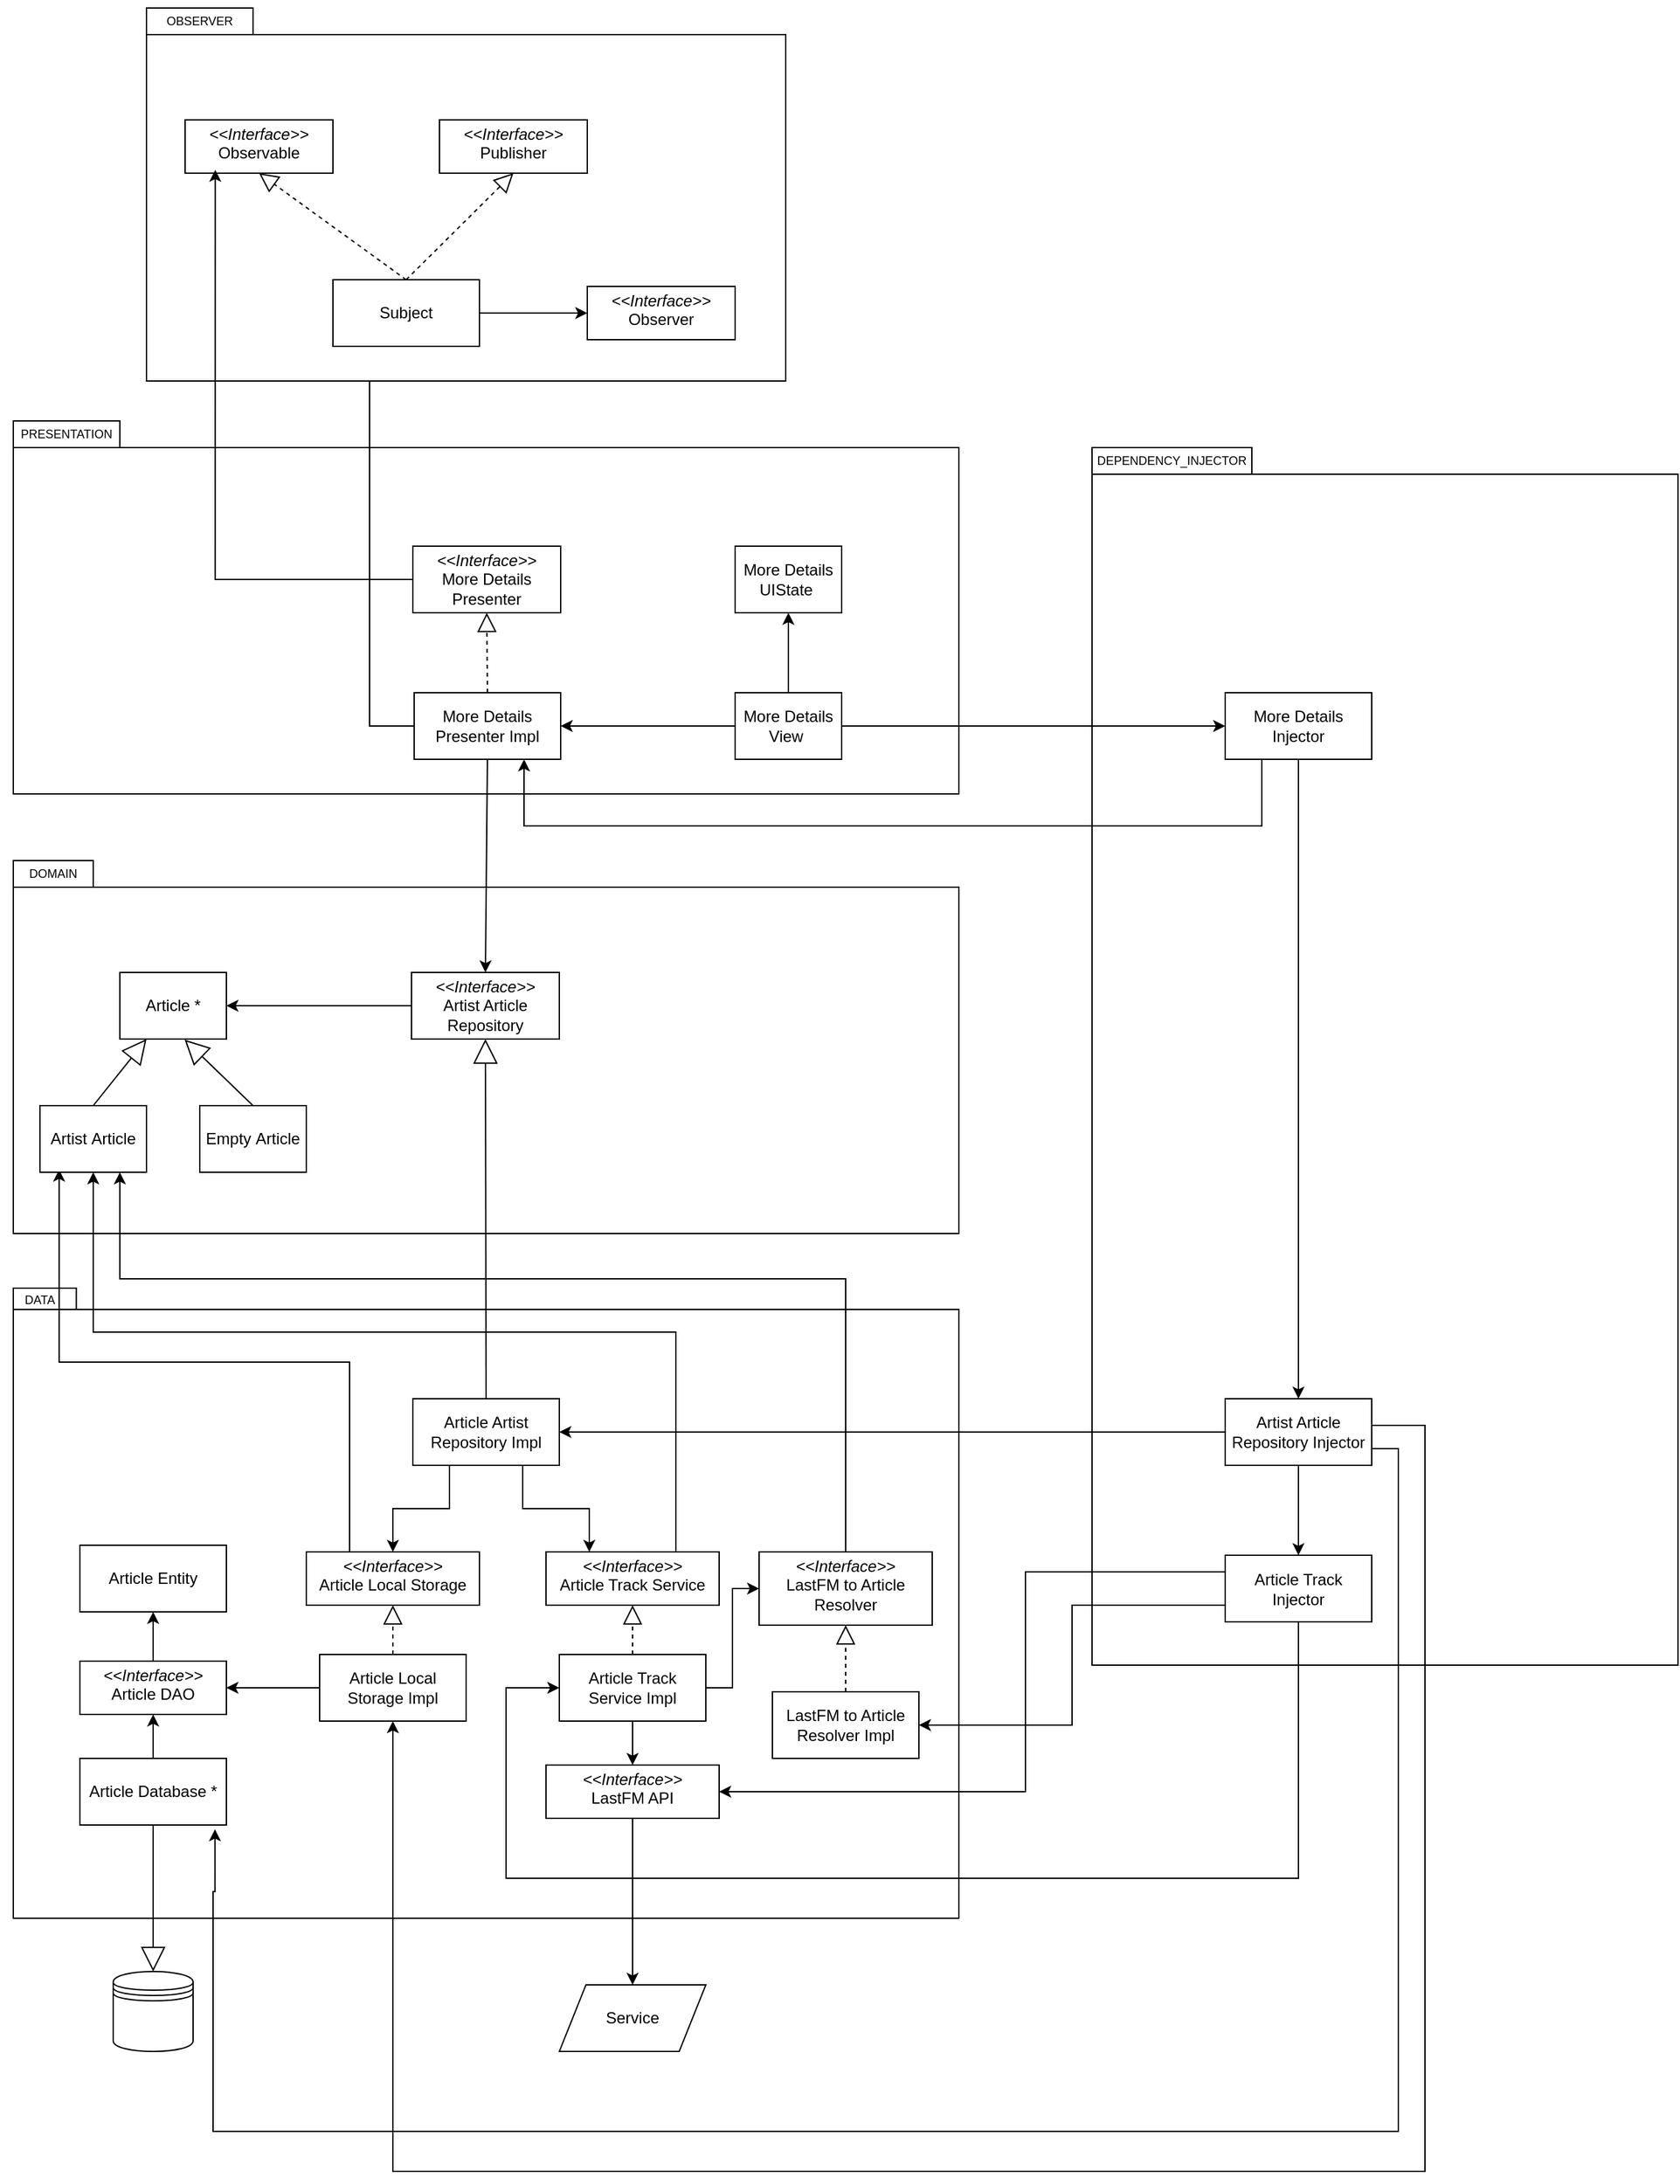 <mxfile version="24.2.3" type="device">
  <diagram id="C5RBs43oDa-KdzZeNtuy" name="Page-1">
    <mxGraphModel dx="4897" dy="4461" grid="1" gridSize="10" guides="1" tooltips="1" connect="1" arrows="1" fold="1" page="1" pageScale="1" pageWidth="827" pageHeight="1169" math="0" shadow="0">
      <root>
        <mxCell id="WIyWlLk6GJQsqaUBKTNV-0" />
        <mxCell id="WIyWlLk6GJQsqaUBKTNV-1" parent="WIyWlLk6GJQsqaUBKTNV-0" />
        <mxCell id="ISupGkMPQCeLkf7W93xA-0" value="" style="shape=folder;fontStyle=1;spacingTop=10;tabWidth=40;tabHeight=16&#xa;;tabPosition=left;tabText=&quot;data&quot;;html=1;whiteSpace=wrap;" vertex="1" parent="WIyWlLk6GJQsqaUBKTNV-1">
          <mxGeometry x="40" y="-453" width="710" height="473" as="geometry" />
        </mxCell>
        <mxCell id="ISupGkMPQCeLkf7W93xA-1" value="&lt;font style=&quot;font-size: 9px;&quot;&gt;DATA&lt;/font&gt;" style="text;html=1;align=center;verticalAlign=middle;whiteSpace=wrap;rounded=0;" vertex="1" parent="WIyWlLk6GJQsqaUBKTNV-1">
          <mxGeometry x="30" y="-460" width="60" height="30" as="geometry" />
        </mxCell>
        <mxCell id="ISupGkMPQCeLkf7W93xA-2" value="" style="shape=folder;fontStyle=1;spacingTop=10;tabWidth=60;tabHeight=20;tabPosition=left;tabText=&quot;data&quot;;html=1;whiteSpace=wrap;" vertex="1" parent="WIyWlLk6GJQsqaUBKTNV-1">
          <mxGeometry x="40" y="-774" width="710" height="280" as="geometry" />
        </mxCell>
        <mxCell id="ISupGkMPQCeLkf7W93xA-3" value="&lt;font style=&quot;font-size: 9px;&quot;&gt;DOMAIN&lt;/font&gt;" style="text;html=1;align=center;verticalAlign=middle;whiteSpace=wrap;rounded=0;" vertex="1" parent="WIyWlLk6GJQsqaUBKTNV-1">
          <mxGeometry x="40" y="-780" width="60" height="30" as="geometry" />
        </mxCell>
        <mxCell id="ISupGkMPQCeLkf7W93xA-4" value="" style="shape=folder;fontStyle=1;spacingTop=10;tabWidth=80;tabHeight=20;tabPosition=left;tabText=&quot;data&quot;;html=1;whiteSpace=wrap;" vertex="1" parent="WIyWlLk6GJQsqaUBKTNV-1">
          <mxGeometry x="40" y="-1104" width="710" height="280" as="geometry" />
        </mxCell>
        <mxCell id="ISupGkMPQCeLkf7W93xA-5" value="&lt;font style=&quot;font-size: 9px;&quot;&gt;PRESENTATION&lt;/font&gt;" style="text;html=1;align=center;verticalAlign=middle;whiteSpace=wrap;rounded=0;" vertex="1" parent="WIyWlLk6GJQsqaUBKTNV-1">
          <mxGeometry x="50" y="-1110" width="60" height="30" as="geometry" />
        </mxCell>
        <mxCell id="ISupGkMPQCeLkf7W93xA-6" value="" style="shape=folder;fontStyle=1;spacingTop=10;tabWidth=120;tabHeight=20;tabPosition=left;tabText=&quot;data&quot;;html=1;whiteSpace=wrap;" vertex="1" parent="WIyWlLk6GJQsqaUBKTNV-1">
          <mxGeometry x="850" y="-1084" width="440" height="914" as="geometry" />
        </mxCell>
        <mxCell id="ISupGkMPQCeLkf7W93xA-7" value="&lt;font style=&quot;font-size: 9px;&quot;&gt;DEPENDENCY_INJECTOR&lt;/font&gt;" style="text;html=1;align=center;verticalAlign=middle;whiteSpace=wrap;rounded=0;" vertex="1" parent="WIyWlLk6GJQsqaUBKTNV-1">
          <mxGeometry x="880" y="-1090" width="60" height="30" as="geometry" />
        </mxCell>
        <mxCell id="ISupGkMPQCeLkf7W93xA-24" style="edgeStyle=orthogonalEdgeStyle;rounded=0;orthogonalLoop=1;jettySize=auto;html=1;exitX=0.5;exitY=0;exitDx=0;exitDy=0;entryX=0.5;entryY=1;entryDx=0;entryDy=0;" edge="1" parent="WIyWlLk6GJQsqaUBKTNV-1" source="ISupGkMPQCeLkf7W93xA-10" target="ISupGkMPQCeLkf7W93xA-23">
          <mxGeometry relative="1" as="geometry" />
        </mxCell>
        <mxCell id="ISupGkMPQCeLkf7W93xA-10" value="Article Database *" style="html=1;whiteSpace=wrap;" vertex="1" parent="WIyWlLk6GJQsqaUBKTNV-1">
          <mxGeometry x="90" y="-100" width="110" height="50" as="geometry" />
        </mxCell>
        <mxCell id="ISupGkMPQCeLkf7W93xA-15" value="" style="shape=datastore;whiteSpace=wrap;html=1;" vertex="1" parent="WIyWlLk6GJQsqaUBKTNV-1">
          <mxGeometry x="115" y="60" width="60" height="60" as="geometry" />
        </mxCell>
        <mxCell id="ISupGkMPQCeLkf7W93xA-17" value="" style="endArrow=block;endSize=16;endFill=0;html=1;rounded=0;exitX=0.5;exitY=1;exitDx=0;exitDy=0;entryX=0.5;entryY=0;entryDx=0;entryDy=0;" edge="1" parent="WIyWlLk6GJQsqaUBKTNV-1" source="ISupGkMPQCeLkf7W93xA-10" target="ISupGkMPQCeLkf7W93xA-15">
          <mxGeometry width="160" relative="1" as="geometry">
            <mxPoint x="254" y="-50" as="sourcePoint" />
            <mxPoint x="414" y="-50" as="targetPoint" />
          </mxGeometry>
        </mxCell>
        <mxCell id="ISupGkMPQCeLkf7W93xA-21" value="Article Entity" style="html=1;whiteSpace=wrap;" vertex="1" parent="WIyWlLk6GJQsqaUBKTNV-1">
          <mxGeometry x="90" y="-260" width="110" height="50" as="geometry" />
        </mxCell>
        <mxCell id="ISupGkMPQCeLkf7W93xA-25" style="edgeStyle=orthogonalEdgeStyle;rounded=0;orthogonalLoop=1;jettySize=auto;html=1;exitX=0.5;exitY=0;exitDx=0;exitDy=0;entryX=0.5;entryY=1;entryDx=0;entryDy=0;" edge="1" parent="WIyWlLk6GJQsqaUBKTNV-1" source="ISupGkMPQCeLkf7W93xA-23" target="ISupGkMPQCeLkf7W93xA-21">
          <mxGeometry relative="1" as="geometry" />
        </mxCell>
        <mxCell id="ISupGkMPQCeLkf7W93xA-23" value="&lt;p style=&quot;margin:0px;margin-top:4px;text-align:center;&quot;&gt;&lt;i&gt;&amp;lt;&amp;lt;Interface&amp;gt;&amp;gt;&lt;/i&gt;&lt;br&gt;Article DAO&lt;/p&gt;&lt;p style=&quot;margin:0px;margin-left:4px;&quot;&gt;&lt;br&gt;&lt;/p&gt;" style="verticalAlign=top;align=left;overflow=fill;html=1;whiteSpace=wrap;" vertex="1" parent="WIyWlLk6GJQsqaUBKTNV-1">
          <mxGeometry x="90" y="-173" width="110" height="40" as="geometry" />
        </mxCell>
        <mxCell id="ISupGkMPQCeLkf7W93xA-63" style="edgeStyle=orthogonalEdgeStyle;rounded=0;orthogonalLoop=1;jettySize=auto;html=1;exitX=0.25;exitY=0;exitDx=0;exitDy=0;entryX=0.18;entryY=0.959;entryDx=0;entryDy=0;entryPerimeter=0;" edge="1" parent="WIyWlLk6GJQsqaUBKTNV-1" source="ISupGkMPQCeLkf7W93xA-26" target="ISupGkMPQCeLkf7W93xA-47">
          <mxGeometry relative="1" as="geometry" />
        </mxCell>
        <mxCell id="ISupGkMPQCeLkf7W93xA-26" value="&lt;p style=&quot;margin:0px;margin-top:4px;text-align:center;&quot;&gt;&lt;i&gt;&amp;lt;&amp;lt;Interface&amp;gt;&amp;gt;&lt;/i&gt;&lt;br&gt;Article Local Storage&lt;/p&gt;&lt;p style=&quot;margin:0px;margin-left:4px;&quot;&gt;&lt;br&gt;&lt;/p&gt;" style="verticalAlign=top;align=left;overflow=fill;html=1;whiteSpace=wrap;" vertex="1" parent="WIyWlLk6GJQsqaUBKTNV-1">
          <mxGeometry x="260" y="-255" width="130" height="40" as="geometry" />
        </mxCell>
        <mxCell id="ISupGkMPQCeLkf7W93xA-31" style="edgeStyle=orthogonalEdgeStyle;rounded=0;orthogonalLoop=1;jettySize=auto;html=1;exitX=0;exitY=0.5;exitDx=0;exitDy=0;entryX=1;entryY=0.5;entryDx=0;entryDy=0;" edge="1" parent="WIyWlLk6GJQsqaUBKTNV-1" source="ISupGkMPQCeLkf7W93xA-28" target="ISupGkMPQCeLkf7W93xA-23">
          <mxGeometry relative="1" as="geometry" />
        </mxCell>
        <mxCell id="ISupGkMPQCeLkf7W93xA-28" value="Article Local Storage Impl" style="html=1;whiteSpace=wrap;" vertex="1" parent="WIyWlLk6GJQsqaUBKTNV-1">
          <mxGeometry x="270" y="-178" width="110" height="50" as="geometry" />
        </mxCell>
        <mxCell id="ISupGkMPQCeLkf7W93xA-30" value="" style="endArrow=block;dashed=1;endFill=0;endSize=12;html=1;rounded=0;entryX=0.5;entryY=1;entryDx=0;entryDy=0;exitX=0.5;exitY=0;exitDx=0;exitDy=0;" edge="1" parent="WIyWlLk6GJQsqaUBKTNV-1" source="ISupGkMPQCeLkf7W93xA-28" target="ISupGkMPQCeLkf7W93xA-26">
          <mxGeometry width="160" relative="1" as="geometry">
            <mxPoint x="325" y="-340" as="sourcePoint" />
            <mxPoint x="480" y="-260" as="targetPoint" />
          </mxGeometry>
        </mxCell>
        <mxCell id="ISupGkMPQCeLkf7W93xA-64" style="edgeStyle=orthogonalEdgeStyle;rounded=0;orthogonalLoop=1;jettySize=auto;html=1;exitX=0.75;exitY=0;exitDx=0;exitDy=0;entryX=0.5;entryY=1;entryDx=0;entryDy=0;" edge="1" parent="WIyWlLk6GJQsqaUBKTNV-1" source="ISupGkMPQCeLkf7W93xA-32" target="ISupGkMPQCeLkf7W93xA-47">
          <mxGeometry relative="1" as="geometry">
            <Array as="points">
              <mxPoint x="538" y="-420" />
              <mxPoint x="100" y="-420" />
            </Array>
          </mxGeometry>
        </mxCell>
        <mxCell id="ISupGkMPQCeLkf7W93xA-32" value="&lt;p style=&quot;margin:0px;margin-top:4px;text-align:center;&quot;&gt;&lt;i&gt;&amp;lt;&amp;lt;Interface&amp;gt;&amp;gt;&lt;/i&gt;&lt;br&gt;Article Track Service&lt;/p&gt;&lt;p style=&quot;margin:0px;margin-left:4px;&quot;&gt;&lt;br&gt;&lt;/p&gt;" style="verticalAlign=top;align=left;overflow=fill;html=1;whiteSpace=wrap;" vertex="1" parent="WIyWlLk6GJQsqaUBKTNV-1">
          <mxGeometry x="440" y="-255" width="130" height="40" as="geometry" />
        </mxCell>
        <mxCell id="ISupGkMPQCeLkf7W93xA-36" style="edgeStyle=orthogonalEdgeStyle;rounded=0;orthogonalLoop=1;jettySize=auto;html=1;exitX=0.5;exitY=1;exitDx=0;exitDy=0;entryX=0.5;entryY=0;entryDx=0;entryDy=0;" edge="1" parent="WIyWlLk6GJQsqaUBKTNV-1" source="ISupGkMPQCeLkf7W93xA-33" target="ISupGkMPQCeLkf7W93xA-35">
          <mxGeometry relative="1" as="geometry" />
        </mxCell>
        <mxCell id="ISupGkMPQCeLkf7W93xA-42" style="edgeStyle=orthogonalEdgeStyle;rounded=0;orthogonalLoop=1;jettySize=auto;html=1;exitX=1;exitY=0.5;exitDx=0;exitDy=0;entryX=0;entryY=0.5;entryDx=0;entryDy=0;" edge="1" parent="WIyWlLk6GJQsqaUBKTNV-1" source="ISupGkMPQCeLkf7W93xA-33" target="ISupGkMPQCeLkf7W93xA-37">
          <mxGeometry relative="1" as="geometry" />
        </mxCell>
        <mxCell id="ISupGkMPQCeLkf7W93xA-33" value="Article Track Service Impl" style="html=1;whiteSpace=wrap;" vertex="1" parent="WIyWlLk6GJQsqaUBKTNV-1">
          <mxGeometry x="450" y="-178" width="110" height="50" as="geometry" />
        </mxCell>
        <mxCell id="ISupGkMPQCeLkf7W93xA-34" value="" style="endArrow=block;dashed=1;endFill=0;endSize=12;html=1;rounded=0;entryX=0.5;entryY=1;entryDx=0;entryDy=0;exitX=0.5;exitY=0;exitDx=0;exitDy=0;" edge="1" parent="WIyWlLk6GJQsqaUBKTNV-1" source="ISupGkMPQCeLkf7W93xA-33" target="ISupGkMPQCeLkf7W93xA-32">
          <mxGeometry width="160" relative="1" as="geometry">
            <mxPoint x="387" y="-330" as="sourcePoint" />
            <mxPoint x="387" y="-365" as="targetPoint" />
          </mxGeometry>
        </mxCell>
        <mxCell id="ISupGkMPQCeLkf7W93xA-45" style="edgeStyle=orthogonalEdgeStyle;rounded=0;orthogonalLoop=1;jettySize=auto;html=1;exitX=0.5;exitY=1;exitDx=0;exitDy=0;entryX=0.5;entryY=0;entryDx=0;entryDy=0;" edge="1" parent="WIyWlLk6GJQsqaUBKTNV-1" source="ISupGkMPQCeLkf7W93xA-35" target="ISupGkMPQCeLkf7W93xA-43">
          <mxGeometry relative="1" as="geometry" />
        </mxCell>
        <mxCell id="ISupGkMPQCeLkf7W93xA-35" value="&lt;p style=&quot;margin:0px;margin-top:4px;text-align:center;&quot;&gt;&lt;i&gt;&amp;lt;&amp;lt;Interface&amp;gt;&amp;gt;&lt;/i&gt;&lt;br&gt;LastFM API&lt;/p&gt;&lt;p style=&quot;margin:0px;margin-left:4px;&quot;&gt;&lt;br&gt;&lt;/p&gt;" style="verticalAlign=top;align=left;overflow=fill;html=1;whiteSpace=wrap;" vertex="1" parent="WIyWlLk6GJQsqaUBKTNV-1">
          <mxGeometry x="440" y="-95" width="130" height="40" as="geometry" />
        </mxCell>
        <mxCell id="ISupGkMPQCeLkf7W93xA-65" style="edgeStyle=orthogonalEdgeStyle;rounded=0;orthogonalLoop=1;jettySize=auto;html=1;exitX=0.5;exitY=0;exitDx=0;exitDy=0;entryX=0.75;entryY=1;entryDx=0;entryDy=0;" edge="1" parent="WIyWlLk6GJQsqaUBKTNV-1" source="ISupGkMPQCeLkf7W93xA-37" target="ISupGkMPQCeLkf7W93xA-47">
          <mxGeometry relative="1" as="geometry">
            <Array as="points">
              <mxPoint x="665" y="-460" />
              <mxPoint x="120" y="-460" />
            </Array>
          </mxGeometry>
        </mxCell>
        <mxCell id="ISupGkMPQCeLkf7W93xA-37" value="&lt;p style=&quot;margin:0px;margin-top:4px;text-align:center;&quot;&gt;&lt;i&gt;&amp;lt;&amp;lt;Interface&amp;gt;&amp;gt;&lt;/i&gt;&lt;br&gt;LastFM to Article Resolver&lt;/p&gt;&lt;p style=&quot;margin:0px;margin-left:4px;&quot;&gt;&lt;br&gt;&lt;/p&gt;" style="verticalAlign=top;align=left;overflow=fill;html=1;whiteSpace=wrap;" vertex="1" parent="WIyWlLk6GJQsqaUBKTNV-1">
          <mxGeometry x="600" y="-255" width="130" height="55" as="geometry" />
        </mxCell>
        <mxCell id="ISupGkMPQCeLkf7W93xA-38" value="LastFM to Article Resolver Impl" style="html=1;whiteSpace=wrap;" vertex="1" parent="WIyWlLk6GJQsqaUBKTNV-1">
          <mxGeometry x="610" y="-150" width="110" height="50" as="geometry" />
        </mxCell>
        <mxCell id="ISupGkMPQCeLkf7W93xA-39" value="" style="endArrow=block;dashed=1;endFill=0;endSize=12;html=1;rounded=0;entryX=0.5;entryY=1;entryDx=0;entryDy=0;exitX=0.5;exitY=0;exitDx=0;exitDy=0;" edge="1" parent="WIyWlLk6GJQsqaUBKTNV-1" source="ISupGkMPQCeLkf7W93xA-38" target="ISupGkMPQCeLkf7W93xA-37">
          <mxGeometry width="160" relative="1" as="geometry">
            <mxPoint x="515" y="-328" as="sourcePoint" />
            <mxPoint x="515" y="-365" as="targetPoint" />
          </mxGeometry>
        </mxCell>
        <mxCell id="ISupGkMPQCeLkf7W93xA-43" value="Service" style="shape=parallelogram;perimeter=parallelogramPerimeter;whiteSpace=wrap;html=1;fixedSize=1;" vertex="1" parent="WIyWlLk6GJQsqaUBKTNV-1">
          <mxGeometry x="450" y="70" width="110" height="50" as="geometry" />
        </mxCell>
        <mxCell id="ISupGkMPQCeLkf7W93xA-46" value="Article *" style="html=1;whiteSpace=wrap;" vertex="1" parent="WIyWlLk6GJQsqaUBKTNV-1">
          <mxGeometry x="120" y="-690" width="80" height="50" as="geometry" />
        </mxCell>
        <mxCell id="ISupGkMPQCeLkf7W93xA-47" value="Artist&amp;nbsp;&lt;span style=&quot;color: rgba(0, 0, 0, 0); font-family: monospace; font-size: 0px; text-align: start; text-wrap: nowrap;&quot;&gt;%3CmxGraphModel%3E%3Croot%3E%3CmxCell%20id%3D%220%22%2F%3E%3CmxCell%20id%3D%221%22%20parent%3D%220%22%2F%3E%3CmxCell%20id%3D%222%22%20value%3D%22Article%20*%22%20style%3D%22html%3D1%3BwhiteSpace%3Dwrap%3B%22%20vertex%3D%221%22%20parent%3D%221%22%3E%3CmxGeometry%20x%3D%22115%22%20y%3D%22-690%22%20width%3D%2280%22%20height%3D%2250%22%20as%3D%22geometry%22%2F%3E%3C%2FmxCell%3E%3C%2Froot%3E%3C%2FmxGraphModel%3E&lt;/span&gt;Article" style="html=1;whiteSpace=wrap;" vertex="1" parent="WIyWlLk6GJQsqaUBKTNV-1">
          <mxGeometry x="60" y="-590" width="80" height="50" as="geometry" />
        </mxCell>
        <mxCell id="ISupGkMPQCeLkf7W93xA-48" value="Empty&amp;nbsp;&lt;span style=&quot;color: rgba(0, 0, 0, 0); font-family: monospace; font-size: 0px; text-align: start; text-wrap: nowrap;&quot;&gt;%3CmxGraphModel%3E%3Croot%3E%3CmxCell%20id%3D%220%22%2F%3E%3CmxCell%20id%3D%221%22%20parent%3D%220%22%2F%3E%3CmxCell%20id%3D%222%22%20value%3D%22Article%20*%22%20style%3D%22html%3D1%3BwhiteSpace%3Dwrap%3B%22%20vertex%3D%221%22%20parent%3D%221%22%3E%3CmxGeometry%20x%3D%22115%22%20y%3D%22-690%22%20width%3D%2280%22%20height%3D%2250%22%20as%3D%22geometry%22%2F%3E%3C%2FmxCell%3E%3C%2Froot%3E%3C%2FmxGraphModel%3E&lt;/span&gt;Article" style="html=1;whiteSpace=wrap;" vertex="1" parent="WIyWlLk6GJQsqaUBKTNV-1">
          <mxGeometry x="180" y="-590" width="80" height="50" as="geometry" />
        </mxCell>
        <mxCell id="ISupGkMPQCeLkf7W93xA-49" value="" style="endArrow=block;endSize=16;endFill=0;html=1;rounded=0;entryX=0.25;entryY=1;entryDx=0;entryDy=0;exitX=0.5;exitY=0;exitDx=0;exitDy=0;" edge="1" parent="WIyWlLk6GJQsqaUBKTNV-1" source="ISupGkMPQCeLkf7W93xA-47" target="ISupGkMPQCeLkf7W93xA-46">
          <mxGeometry width="160" relative="1" as="geometry">
            <mxPoint x="320" y="-560" as="sourcePoint" />
            <mxPoint x="480" y="-560" as="targetPoint" />
          </mxGeometry>
        </mxCell>
        <mxCell id="ISupGkMPQCeLkf7W93xA-50" value="" style="endArrow=block;endSize=16;endFill=0;html=1;rounded=0;entryX=0.608;entryY=1.009;entryDx=0;entryDy=0;exitX=0.5;exitY=0;exitDx=0;exitDy=0;entryPerimeter=0;" edge="1" parent="WIyWlLk6GJQsqaUBKTNV-1" source="ISupGkMPQCeLkf7W93xA-48" target="ISupGkMPQCeLkf7W93xA-46">
          <mxGeometry width="160" relative="1" as="geometry">
            <mxPoint x="110" y="-580" as="sourcePoint" />
            <mxPoint x="145" y="-630" as="targetPoint" />
          </mxGeometry>
        </mxCell>
        <mxCell id="ISupGkMPQCeLkf7W93xA-51" value="&lt;p style=&quot;margin:0px;margin-top:4px;text-align:center;&quot;&gt;&lt;i&gt;&amp;lt;&amp;lt;Interface&amp;gt;&amp;gt;&lt;/i&gt;&lt;br&gt;Artist Article Repository&lt;/p&gt;&lt;p style=&quot;margin:0px;margin-left:4px;&quot;&gt;&lt;br&gt;&lt;/p&gt;" style="verticalAlign=top;align=left;overflow=fill;html=1;whiteSpace=wrap;" vertex="1" parent="WIyWlLk6GJQsqaUBKTNV-1">
          <mxGeometry x="339" y="-690" width="111" height="50" as="geometry" />
        </mxCell>
        <mxCell id="ISupGkMPQCeLkf7W93xA-52" style="rounded=0;orthogonalLoop=1;jettySize=auto;html=1;exitX=0;exitY=0.5;exitDx=0;exitDy=0;entryX=1;entryY=0.5;entryDx=0;entryDy=0;" edge="1" parent="WIyWlLk6GJQsqaUBKTNV-1" source="ISupGkMPQCeLkf7W93xA-51" target="ISupGkMPQCeLkf7W93xA-46">
          <mxGeometry relative="1" as="geometry" />
        </mxCell>
        <mxCell id="ISupGkMPQCeLkf7W93xA-61" style="edgeStyle=orthogonalEdgeStyle;rounded=0;orthogonalLoop=1;jettySize=auto;html=1;exitX=0.25;exitY=1;exitDx=0;exitDy=0;entryX=0.5;entryY=0;entryDx=0;entryDy=0;" edge="1" parent="WIyWlLk6GJQsqaUBKTNV-1" source="ISupGkMPQCeLkf7W93xA-53" target="ISupGkMPQCeLkf7W93xA-26">
          <mxGeometry relative="1" as="geometry" />
        </mxCell>
        <mxCell id="ISupGkMPQCeLkf7W93xA-62" style="edgeStyle=orthogonalEdgeStyle;rounded=0;orthogonalLoop=1;jettySize=auto;html=1;exitX=0.75;exitY=1;exitDx=0;exitDy=0;entryX=0.25;entryY=0;entryDx=0;entryDy=0;" edge="1" parent="WIyWlLk6GJQsqaUBKTNV-1" source="ISupGkMPQCeLkf7W93xA-53" target="ISupGkMPQCeLkf7W93xA-32">
          <mxGeometry relative="1" as="geometry" />
        </mxCell>
        <mxCell id="ISupGkMPQCeLkf7W93xA-53" value="Article Artist Repository Impl" style="html=1;whiteSpace=wrap;" vertex="1" parent="WIyWlLk6GJQsqaUBKTNV-1">
          <mxGeometry x="340" y="-370" width="110" height="50" as="geometry" />
        </mxCell>
        <mxCell id="ISupGkMPQCeLkf7W93xA-57" value="" style="endArrow=block;endSize=16;endFill=0;html=1;rounded=0;entryX=0.5;entryY=1;entryDx=0;entryDy=0;exitX=0.5;exitY=0;exitDx=0;exitDy=0;" edge="1" parent="WIyWlLk6GJQsqaUBKTNV-1" source="ISupGkMPQCeLkf7W93xA-53" target="ISupGkMPQCeLkf7W93xA-51">
          <mxGeometry width="160" relative="1" as="geometry">
            <mxPoint x="230" y="-580" as="sourcePoint" />
            <mxPoint x="179" y="-630" as="targetPoint" />
          </mxGeometry>
        </mxCell>
        <mxCell id="ISupGkMPQCeLkf7W93xA-67" value="&lt;p style=&quot;margin:0px;margin-top:4px;text-align:center;&quot;&gt;&lt;i&gt;&amp;lt;&amp;lt;Interface&amp;gt;&amp;gt;&lt;/i&gt;&lt;br&gt;More Details Presenter&lt;/p&gt;&lt;p style=&quot;margin:0px;margin-left:4px;&quot;&gt;&lt;br&gt;&lt;/p&gt;" style="verticalAlign=top;align=left;overflow=fill;html=1;whiteSpace=wrap;" vertex="1" parent="WIyWlLk6GJQsqaUBKTNV-1">
          <mxGeometry x="340" y="-1010" width="111" height="50" as="geometry" />
        </mxCell>
        <mxCell id="ISupGkMPQCeLkf7W93xA-70" style="rounded=0;orthogonalLoop=1;jettySize=auto;html=1;exitX=0.5;exitY=1;exitDx=0;exitDy=0;entryX=0.5;entryY=0;entryDx=0;entryDy=0;" edge="1" parent="WIyWlLk6GJQsqaUBKTNV-1" source="ISupGkMPQCeLkf7W93xA-69" target="ISupGkMPQCeLkf7W93xA-51">
          <mxGeometry relative="1" as="geometry" />
        </mxCell>
        <mxCell id="ISupGkMPQCeLkf7W93xA-87" style="edgeStyle=orthogonalEdgeStyle;rounded=0;orthogonalLoop=1;jettySize=auto;html=1;exitX=0;exitY=0.5;exitDx=0;exitDy=0;entryX=0.25;entryY=1;entryDx=0;entryDy=0;" edge="1" parent="WIyWlLk6GJQsqaUBKTNV-1" source="ISupGkMPQCeLkf7W93xA-69" target="ISupGkMPQCeLkf7W93xA-80">
          <mxGeometry relative="1" as="geometry" />
        </mxCell>
        <mxCell id="ISupGkMPQCeLkf7W93xA-69" value="More Details Presenter Impl" style="html=1;whiteSpace=wrap;" vertex="1" parent="WIyWlLk6GJQsqaUBKTNV-1">
          <mxGeometry x="341" y="-900" width="110" height="50" as="geometry" />
        </mxCell>
        <mxCell id="ISupGkMPQCeLkf7W93xA-71" value="" style="endArrow=block;dashed=1;endFill=0;endSize=12;html=1;rounded=0;entryX=0.5;entryY=1;entryDx=0;entryDy=0;exitX=0.5;exitY=0;exitDx=0;exitDy=0;" edge="1" parent="WIyWlLk6GJQsqaUBKTNV-1" source="ISupGkMPQCeLkf7W93xA-69" target="ISupGkMPQCeLkf7W93xA-67">
          <mxGeometry width="160" relative="1" as="geometry">
            <mxPoint x="620" y="-584" as="sourcePoint" />
            <mxPoint x="620" y="-621" as="targetPoint" />
          </mxGeometry>
        </mxCell>
        <mxCell id="ISupGkMPQCeLkf7W93xA-72" value="" style="shape=folder;fontStyle=1;spacingTop=10;tabWidth=80;tabHeight=20;tabPosition=left;tabText=&quot;data&quot;;html=1;whiteSpace=wrap;" vertex="1" parent="WIyWlLk6GJQsqaUBKTNV-1">
          <mxGeometry x="140" y="-1414" width="480" height="280" as="geometry" />
        </mxCell>
        <mxCell id="ISupGkMPQCeLkf7W93xA-73" value="&lt;font style=&quot;font-size: 9px;&quot;&gt;OBSERVER&lt;/font&gt;" style="text;html=1;align=center;verticalAlign=middle;whiteSpace=wrap;rounded=0;" vertex="1" parent="WIyWlLk6GJQsqaUBKTNV-1">
          <mxGeometry x="150" y="-1420" width="60" height="30" as="geometry" />
        </mxCell>
        <mxCell id="ISupGkMPQCeLkf7W93xA-77" value="&lt;p style=&quot;margin:0px;margin-top:4px;text-align:center;&quot;&gt;&lt;i&gt;&amp;lt;&amp;lt;Interface&amp;gt;&amp;gt;&lt;/i&gt;&lt;br&gt;Observable&lt;/p&gt;&lt;p style=&quot;margin:0px;margin-left:4px;&quot;&gt;&lt;br&gt;&lt;/p&gt;" style="verticalAlign=top;align=left;overflow=fill;html=1;whiteSpace=wrap;" vertex="1" parent="WIyWlLk6GJQsqaUBKTNV-1">
          <mxGeometry x="169" y="-1330" width="111" height="40" as="geometry" />
        </mxCell>
        <mxCell id="ISupGkMPQCeLkf7W93xA-78" value="&lt;p style=&quot;margin:0px;margin-top:4px;text-align:center;&quot;&gt;&lt;i&gt;&amp;lt;&amp;lt;Interface&amp;gt;&amp;gt;&lt;/i&gt;&lt;br&gt;Observer&lt;/p&gt;&lt;p style=&quot;margin:0px;margin-left:4px;&quot;&gt;&lt;br&gt;&lt;/p&gt;" style="verticalAlign=top;align=left;overflow=fill;html=1;whiteSpace=wrap;" vertex="1" parent="WIyWlLk6GJQsqaUBKTNV-1">
          <mxGeometry x="471" y="-1205" width="111" height="40" as="geometry" />
        </mxCell>
        <mxCell id="ISupGkMPQCeLkf7W93xA-79" value="&lt;p style=&quot;margin:0px;margin-top:4px;text-align:center;&quot;&gt;&lt;i&gt;&amp;lt;&amp;lt;Interface&amp;gt;&amp;gt;&lt;/i&gt;&lt;br&gt;Publisher&lt;/p&gt;&lt;p style=&quot;margin:0px;margin-left:4px;&quot;&gt;&lt;br&gt;&lt;/p&gt;" style="verticalAlign=top;align=left;overflow=fill;html=1;whiteSpace=wrap;" vertex="1" parent="WIyWlLk6GJQsqaUBKTNV-1">
          <mxGeometry x="360" y="-1330" width="111" height="40" as="geometry" />
        </mxCell>
        <mxCell id="ISupGkMPQCeLkf7W93xA-85" style="edgeStyle=orthogonalEdgeStyle;rounded=0;orthogonalLoop=1;jettySize=auto;html=1;exitX=1;exitY=0.5;exitDx=0;exitDy=0;entryX=0;entryY=0.5;entryDx=0;entryDy=0;" edge="1" parent="WIyWlLk6GJQsqaUBKTNV-1" source="ISupGkMPQCeLkf7W93xA-80" target="ISupGkMPQCeLkf7W93xA-78">
          <mxGeometry relative="1" as="geometry" />
        </mxCell>
        <mxCell id="ISupGkMPQCeLkf7W93xA-80" value="Subject" style="html=1;whiteSpace=wrap;" vertex="1" parent="WIyWlLk6GJQsqaUBKTNV-1">
          <mxGeometry x="280" y="-1210" width="110" height="50" as="geometry" />
        </mxCell>
        <mxCell id="ISupGkMPQCeLkf7W93xA-83" value="" style="endArrow=block;dashed=1;endFill=0;endSize=12;html=1;rounded=0;entryX=0.5;entryY=1;entryDx=0;entryDy=0;exitX=0.5;exitY=0;exitDx=0;exitDy=0;" edge="1" parent="WIyWlLk6GJQsqaUBKTNV-1" source="ISupGkMPQCeLkf7W93xA-80" target="ISupGkMPQCeLkf7W93xA-77">
          <mxGeometry width="160" relative="1" as="geometry">
            <mxPoint x="446" y="-890" as="sourcePoint" />
            <mxPoint x="446" y="-950" as="targetPoint" />
          </mxGeometry>
        </mxCell>
        <mxCell id="ISupGkMPQCeLkf7W93xA-84" value="" style="endArrow=block;dashed=1;endFill=0;endSize=12;html=1;rounded=0;entryX=0.5;entryY=1;entryDx=0;entryDy=0;exitX=0.5;exitY=0;exitDx=0;exitDy=0;" edge="1" parent="WIyWlLk6GJQsqaUBKTNV-1" source="ISupGkMPQCeLkf7W93xA-80" target="ISupGkMPQCeLkf7W93xA-79">
          <mxGeometry width="160" relative="1" as="geometry">
            <mxPoint x="345" y="-1200" as="sourcePoint" />
            <mxPoint x="235" y="-1280" as="targetPoint" />
          </mxGeometry>
        </mxCell>
        <mxCell id="ISupGkMPQCeLkf7W93xA-86" style="edgeStyle=orthogonalEdgeStyle;rounded=0;orthogonalLoop=1;jettySize=auto;html=1;exitX=0;exitY=0.5;exitDx=0;exitDy=0;entryX=0.204;entryY=0.936;entryDx=0;entryDy=0;entryPerimeter=0;" edge="1" parent="WIyWlLk6GJQsqaUBKTNV-1" source="ISupGkMPQCeLkf7W93xA-67" target="ISupGkMPQCeLkf7W93xA-77">
          <mxGeometry relative="1" as="geometry" />
        </mxCell>
        <mxCell id="ISupGkMPQCeLkf7W93xA-88" value="More Details UIState&amp;nbsp;" style="html=1;whiteSpace=wrap;" vertex="1" parent="WIyWlLk6GJQsqaUBKTNV-1">
          <mxGeometry x="582" y="-1010" width="80" height="50" as="geometry" />
        </mxCell>
        <mxCell id="ISupGkMPQCeLkf7W93xA-91" style="rounded=0;orthogonalLoop=1;jettySize=auto;html=1;exitX=0.5;exitY=0;exitDx=0;exitDy=0;entryX=0.5;entryY=1;entryDx=0;entryDy=0;" edge="1" parent="WIyWlLk6GJQsqaUBKTNV-1" source="ISupGkMPQCeLkf7W93xA-90" target="ISupGkMPQCeLkf7W93xA-88">
          <mxGeometry relative="1" as="geometry" />
        </mxCell>
        <mxCell id="ISupGkMPQCeLkf7W93xA-94" style="edgeStyle=orthogonalEdgeStyle;rounded=0;orthogonalLoop=1;jettySize=auto;html=1;exitX=0;exitY=0.5;exitDx=0;exitDy=0;entryX=1;entryY=0.5;entryDx=0;entryDy=0;" edge="1" parent="WIyWlLk6GJQsqaUBKTNV-1" source="ISupGkMPQCeLkf7W93xA-90" target="ISupGkMPQCeLkf7W93xA-69">
          <mxGeometry relative="1" as="geometry" />
        </mxCell>
        <mxCell id="ISupGkMPQCeLkf7W93xA-96" style="edgeStyle=orthogonalEdgeStyle;rounded=0;orthogonalLoop=1;jettySize=auto;html=1;exitX=1;exitY=0.5;exitDx=0;exitDy=0;entryX=0;entryY=0.5;entryDx=0;entryDy=0;" edge="1" parent="WIyWlLk6GJQsqaUBKTNV-1" source="ISupGkMPQCeLkf7W93xA-90" target="ISupGkMPQCeLkf7W93xA-95">
          <mxGeometry relative="1" as="geometry" />
        </mxCell>
        <mxCell id="ISupGkMPQCeLkf7W93xA-90" value="More Details View&amp;nbsp;" style="html=1;whiteSpace=wrap;" vertex="1" parent="WIyWlLk6GJQsqaUBKTNV-1">
          <mxGeometry x="582" y="-900" width="80" height="50" as="geometry" />
        </mxCell>
        <mxCell id="ISupGkMPQCeLkf7W93xA-98" style="edgeStyle=orthogonalEdgeStyle;rounded=0;orthogonalLoop=1;jettySize=auto;html=1;exitX=0.5;exitY=1;exitDx=0;exitDy=0;entryX=0.5;entryY=0;entryDx=0;entryDy=0;" edge="1" parent="WIyWlLk6GJQsqaUBKTNV-1" source="ISupGkMPQCeLkf7W93xA-95" target="ISupGkMPQCeLkf7W93xA-97">
          <mxGeometry relative="1" as="geometry" />
        </mxCell>
        <mxCell id="ISupGkMPQCeLkf7W93xA-101" style="edgeStyle=orthogonalEdgeStyle;rounded=0;orthogonalLoop=1;jettySize=auto;html=1;exitX=0.25;exitY=1;exitDx=0;exitDy=0;entryX=0.75;entryY=1;entryDx=0;entryDy=0;" edge="1" parent="WIyWlLk6GJQsqaUBKTNV-1" source="ISupGkMPQCeLkf7W93xA-95" target="ISupGkMPQCeLkf7W93xA-69">
          <mxGeometry relative="1" as="geometry">
            <mxPoint x="1017.5" y="-800" as="sourcePoint" />
            <mxPoint x="423.5" y="-800" as="targetPoint" />
            <Array as="points">
              <mxPoint x="978" y="-800" />
              <mxPoint x="424" y="-800" />
            </Array>
          </mxGeometry>
        </mxCell>
        <mxCell id="ISupGkMPQCeLkf7W93xA-95" value="More Details Injector" style="html=1;whiteSpace=wrap;" vertex="1" parent="WIyWlLk6GJQsqaUBKTNV-1">
          <mxGeometry x="950" y="-900" width="110" height="50" as="geometry" />
        </mxCell>
        <mxCell id="ISupGkMPQCeLkf7W93xA-107" style="edgeStyle=orthogonalEdgeStyle;rounded=0;orthogonalLoop=1;jettySize=auto;html=1;exitX=1;exitY=0.75;exitDx=0;exitDy=0;entryX=0.922;entryY=1.064;entryDx=0;entryDy=0;entryPerimeter=0;" edge="1" parent="WIyWlLk6GJQsqaUBKTNV-1" source="ISupGkMPQCeLkf7W93xA-97" target="ISupGkMPQCeLkf7W93xA-10">
          <mxGeometry relative="1" as="geometry">
            <mxPoint x="1080" y="319.74" as="targetPoint" />
            <Array as="points">
              <mxPoint x="1080" y="-332" />
              <mxPoint x="1080" y="180" />
              <mxPoint x="190" y="180" />
              <mxPoint x="190" />
              <mxPoint x="191" />
            </Array>
          </mxGeometry>
        </mxCell>
        <mxCell id="ISupGkMPQCeLkf7W93xA-109" style="edgeStyle=orthogonalEdgeStyle;rounded=0;orthogonalLoop=1;jettySize=auto;html=1;exitX=1;exitY=0.5;exitDx=0;exitDy=0;entryX=0.5;entryY=1;entryDx=0;entryDy=0;" edge="1" parent="WIyWlLk6GJQsqaUBKTNV-1" source="ISupGkMPQCeLkf7W93xA-97" target="ISupGkMPQCeLkf7W93xA-28">
          <mxGeometry relative="1" as="geometry">
            <mxPoint x="1100" y="230" as="targetPoint" />
            <Array as="points">
              <mxPoint x="1060" y="-350" />
              <mxPoint x="1100" y="-350" />
              <mxPoint x="1100" y="210" />
              <mxPoint x="325" y="210" />
            </Array>
          </mxGeometry>
        </mxCell>
        <mxCell id="ISupGkMPQCeLkf7W93xA-110" style="edgeStyle=orthogonalEdgeStyle;rounded=0;orthogonalLoop=1;jettySize=auto;html=1;exitX=0;exitY=0.5;exitDx=0;exitDy=0;entryX=1;entryY=0.5;entryDx=0;entryDy=0;" edge="1" parent="WIyWlLk6GJQsqaUBKTNV-1" source="ISupGkMPQCeLkf7W93xA-97" target="ISupGkMPQCeLkf7W93xA-53">
          <mxGeometry relative="1" as="geometry" />
        </mxCell>
        <mxCell id="ISupGkMPQCeLkf7W93xA-113" style="edgeStyle=orthogonalEdgeStyle;rounded=0;orthogonalLoop=1;jettySize=auto;html=1;exitX=0.5;exitY=1;exitDx=0;exitDy=0;entryX=0.5;entryY=0;entryDx=0;entryDy=0;" edge="1" parent="WIyWlLk6GJQsqaUBKTNV-1" source="ISupGkMPQCeLkf7W93xA-97" target="ISupGkMPQCeLkf7W93xA-102">
          <mxGeometry relative="1" as="geometry" />
        </mxCell>
        <mxCell id="ISupGkMPQCeLkf7W93xA-97" value="Artist Article Repository Injector" style="html=1;whiteSpace=wrap;" vertex="1" parent="WIyWlLk6GJQsqaUBKTNV-1">
          <mxGeometry x="950" y="-370" width="110" height="50" as="geometry" />
        </mxCell>
        <mxCell id="ISupGkMPQCeLkf7W93xA-103" style="edgeStyle=orthogonalEdgeStyle;rounded=0;orthogonalLoop=1;jettySize=auto;html=1;exitX=0;exitY=0.25;exitDx=0;exitDy=0;entryX=1;entryY=0.5;entryDx=0;entryDy=0;" edge="1" parent="WIyWlLk6GJQsqaUBKTNV-1" source="ISupGkMPQCeLkf7W93xA-102" target="ISupGkMPQCeLkf7W93xA-35">
          <mxGeometry relative="1" as="geometry">
            <Array as="points">
              <mxPoint x="800" y="-240" />
              <mxPoint x="800" y="-75" />
            </Array>
          </mxGeometry>
        </mxCell>
        <mxCell id="ISupGkMPQCeLkf7W93xA-105" style="edgeStyle=orthogonalEdgeStyle;rounded=0;orthogonalLoop=1;jettySize=auto;html=1;exitX=0;exitY=0.75;exitDx=0;exitDy=0;entryX=1;entryY=0.5;entryDx=0;entryDy=0;" edge="1" parent="WIyWlLk6GJQsqaUBKTNV-1" source="ISupGkMPQCeLkf7W93xA-102" target="ISupGkMPQCeLkf7W93xA-38">
          <mxGeometry relative="1" as="geometry" />
        </mxCell>
        <mxCell id="ISupGkMPQCeLkf7W93xA-102" value="Article Track Injector" style="html=1;whiteSpace=wrap;" vertex="1" parent="WIyWlLk6GJQsqaUBKTNV-1">
          <mxGeometry x="950" y="-252.5" width="110" height="50" as="geometry" />
        </mxCell>
        <mxCell id="ISupGkMPQCeLkf7W93xA-106" style="edgeStyle=orthogonalEdgeStyle;rounded=0;orthogonalLoop=1;jettySize=auto;html=1;exitX=0.5;exitY=1;exitDx=0;exitDy=0;entryX=0;entryY=0.5;entryDx=0;entryDy=0;" edge="1" parent="WIyWlLk6GJQsqaUBKTNV-1" source="ISupGkMPQCeLkf7W93xA-102" target="ISupGkMPQCeLkf7W93xA-33">
          <mxGeometry relative="1" as="geometry">
            <Array as="points">
              <mxPoint x="1005" y="-10" />
              <mxPoint x="410" y="-10" />
              <mxPoint x="410" y="-153" />
            </Array>
          </mxGeometry>
        </mxCell>
      </root>
    </mxGraphModel>
  </diagram>
</mxfile>
